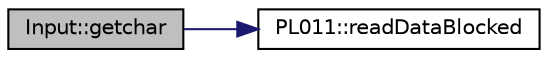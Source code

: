 digraph "Input::getchar"
{
  edge [fontname="Helvetica",fontsize="10",labelfontname="Helvetica",labelfontsize="10"];
  node [fontname="Helvetica",fontsize="10",shape=record];
  rankdir="LR";
  Node2 [label="Input::getchar",height=0.2,width=0.4,color="black", fillcolor="grey75", style="filled", fontcolor="black"];
  Node2 -> Node3 [color="midnightblue",fontsize="10",style="solid",fontname="Helvetica"];
  Node3 [label="PL011::readDataBlocked",height=0.2,width=0.4,color="black", fillcolor="white", style="filled",URL="$d7/dff/class_p_l011.html#acd314ddfa6c5c3d17f89a6b2243d8309"];
}

